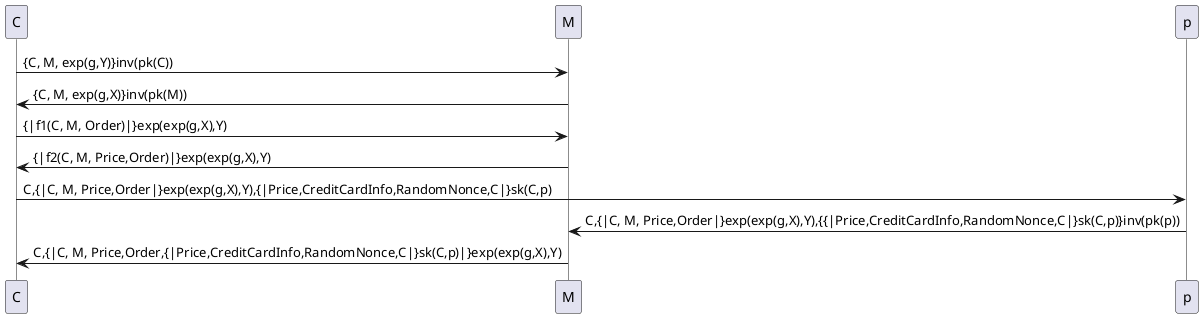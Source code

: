 @startuml
<Style>
sequenceDiagram {
    Lifeline {
        linestyle solid
    }
}
</Style>

participant C as "C"
participant M as "M"
participant p as "p"

C -> M : {C, M, exp(g,Y)}inv(pk(C))
M -> C : {C, M, exp(g,X)}inv(pk(M))
C -> M : {|f1(C, M, Order)|}exp(exp(g,X),Y)
M -> C : {|f2(C, M, Price,Order)|}exp(exp(g,X),Y)
C -> p : C,{|C, M, Price,Order|}exp(exp(g,X),Y),{|Price,CreditCardInfo,RandomNonce,C|}sk(C,p)
p -> M : C,{|C, M, Price,Order|}exp(exp(g,X),Y),{{|Price,CreditCardInfo,RandomNonce,C|}sk(C,p)}inv(pk(p))
M -> C : C,{|C, M, Price,Order,{|Price,CreditCardInfo,RandomNonce,C|}sk(C,p)|}exp(exp(g,X),Y)

@enduml